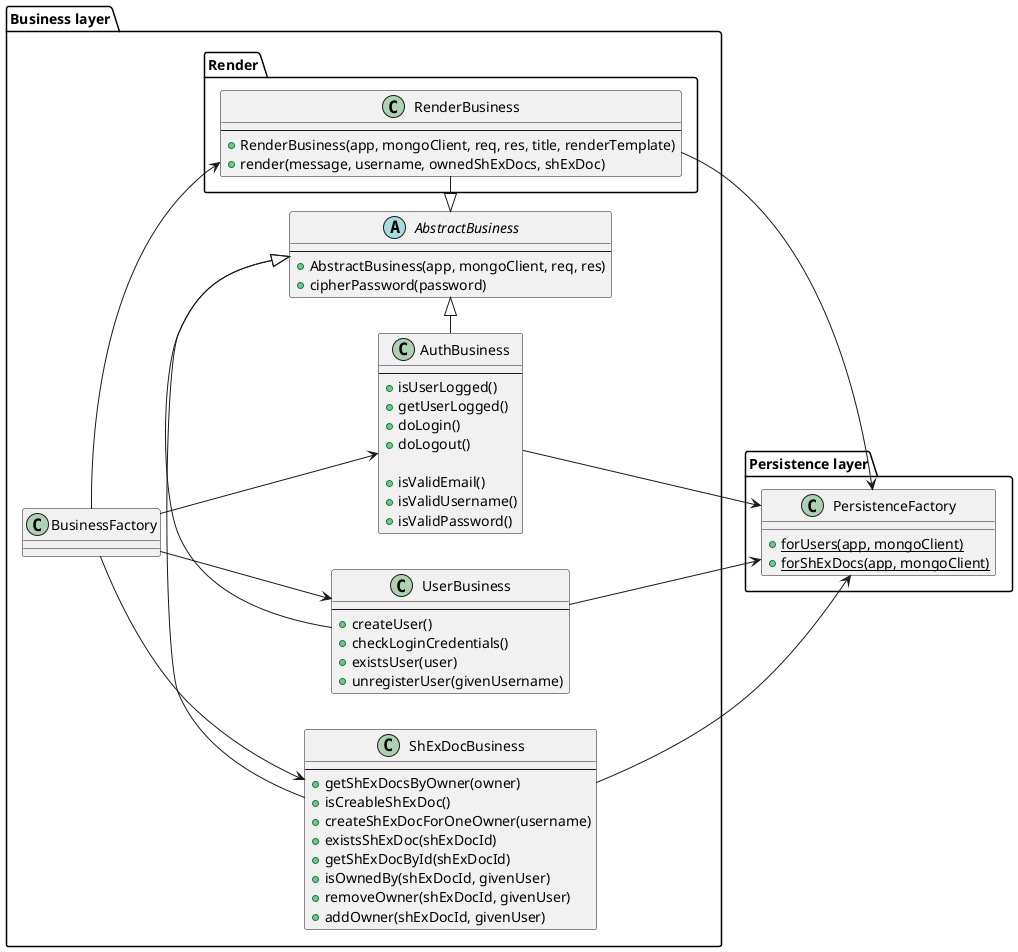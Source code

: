 @startuml ShareYASHE - Classes structure - Business layer
left to right direction

package "Business layer" as businessLayer {
    class "BusinessFactory" as businessFactory {
    }
    abstract class "AbstractBusiness" as abstractBusiness {
        --
        +AbstractBusiness(app, mongoClient, req, res)
        +cipherPassword(password)
    }
    class "AuthBusiness" as authBusiness {
        --
        +isUserLogged()
        +getUserLogged()
        +doLogin()
        +doLogout()

        +isValidEmail()
        +isValidUsername()
        +isValidPassword()
    }
    class "ShExDocBusiness" as shExDocBusiness {
        --
        +getShExDocsByOwner(owner)
        +isCreableShExDoc()
        +createShExDocForOneOwner(username)
        +existsShExDoc(shExDocId)
        +getShExDocById(shExDocId)
        +isOwnedBy(shExDocId, givenUser)
        +removeOwner(shExDocId, givenUser)
        +addOwner(shExDocId, givenUser)
    }
    class "UserBusiness" as userBusiness {
        --
        +createUser()
        +checkLoginCredentials()
        +existsUser(user)
        +unregisterUser(givenUsername)
    }

    package "Render" as render {
        class "RenderBusiness" as renderBusiness {
            --
            +RenderBusiness(app, mongoClient, req, res, title, renderTemplate)
            +render(message, username, ownedShExDocs, shExDoc)
        }
    }
}
package "Persistence layer" as persistenceLayer {
    class "PersistenceFactory" as persistenceFactory {
        {static}+forUsers(app, mongoClient)
        {static}+forShExDocs(app, mongoClient)
    }
}

shExDocBusiness -right-|> abstractBusiness
userBusiness -right-|> abstractBusiness
authBusiness -right-|> abstractBusiness
renderBusiness -right-|> abstractBusiness

businessFactory --> shExDocBusiness
businessFactory --> userBusiness
businessFactory --> authBusiness
businessFactory --> renderBusiness

shExDocBusiness --> persistenceFactory
userBusiness --> persistenceFactory
authBusiness --> persistenceFactory
renderBusiness --> persistenceFactory

@enduml